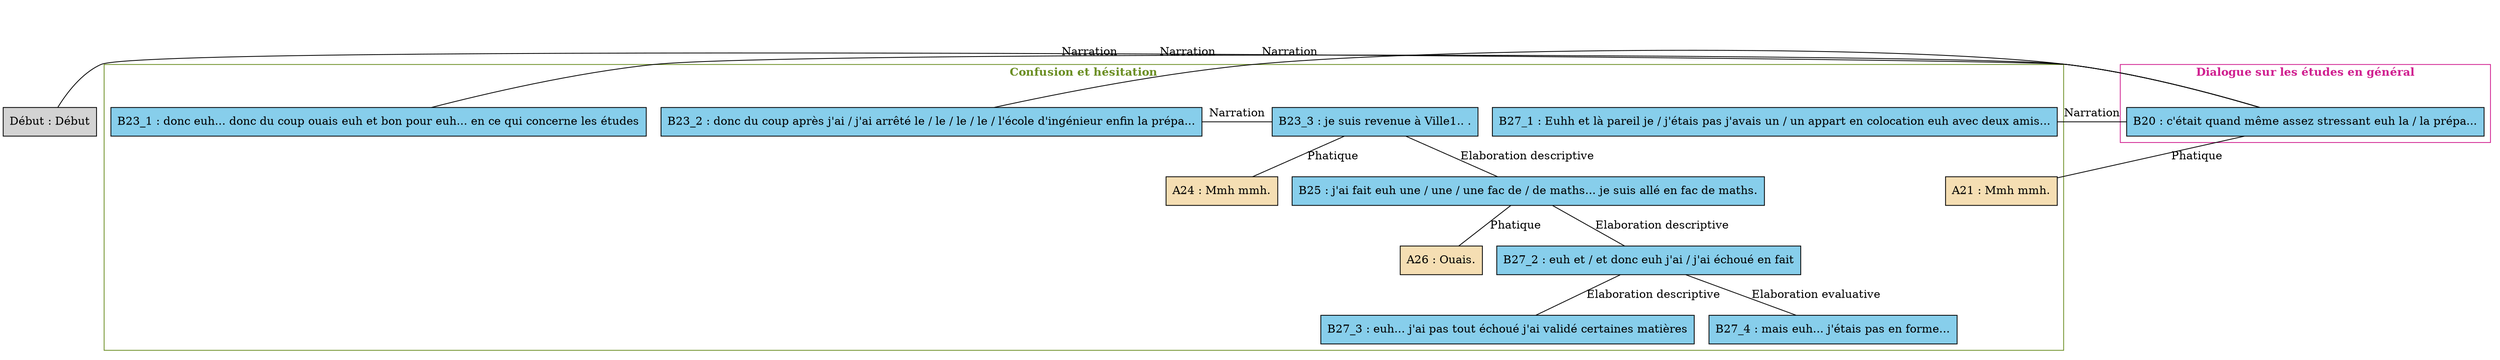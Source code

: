 digraph "Nord_-_E14" {
	node [shape=box style=filled]
	newrank=true
	zero [style=invis]
	"Début" [label="Début : Début"]
	B20 [label="B20 : c'était quand même assez stressant euh la / la prépa..." fillcolor=skyblue]
	A21 [label="A21 : Mmh mmh." fillcolor=wheat]
	B23_1 [label="B23_1 : donc euh... donc du coup ouais euh et bon pour euh... en ce qui concerne les études" fillcolor=skyblue]
	B23_2 [label="B23_2 : donc du coup après j'ai / j'ai arrêté le / le / le / le / l'école d'ingénieur enfin la prépa..." fillcolor=skyblue]
	B23_3 [label="B23_3 : je suis revenue à Ville1.. ." fillcolor=skyblue]
	A24 [label="A24 : Mmh mmh." fillcolor=wheat]
	B25 [label="B25 : j'ai fait euh une / une / une fac de / de maths... je suis allé en fac de maths." fillcolor=skyblue]
	A26 [label="A26 : Ouais." fillcolor=wheat]
	B27_1 [label="B27_1 : Euhh et là pareil je / j'étais pas j'avais un / un appart en colocation euh avec deux amis..." fillcolor=skyblue]
	B27_2 [label="B27_2 : euh et / et donc euh j'ai / j'ai échoué en fait" fillcolor=skyblue]
	B27_3 [label="B27_3 : euh... j'ai pas tout échoué j'ai validé certaines matières" fillcolor=skyblue]
	B27_4 [label="B27_4 : mais euh... j'étais pas en forme..." fillcolor=skyblue]
	zero -> "Début" [label="" style=invis]
	B20 -> A21 [label=Phatique dir=none weight=2]
	zero -> B23_1 [style=invis weight=1]
	B20 -> B23_1 [label=Narration constraint=false dir=none]
	zero -> B23_2 [style=invis weight=1]
	B20 -> B23_2 [label=Narration constraint=false dir=none]
	zero -> B23_3 [style=invis weight=1]
	B23_2 -> B23_3 [label=Narration constraint=false dir=none]
	B23_3 -> A24 [label=Phatique dir=none weight=2]
	B23_3 -> B25 [label="Elaboration descriptive" dir=none weight=2]
	B25 -> A26 [label=Phatique dir=none weight=2]
	zero -> B27_1 [style=invis weight=1]
	B20 -> B27_1 [label=Narration constraint=false dir=none]
	B25 -> B27_2 [label="Elaboration descriptive" dir=none weight=2]
	B27_2 -> B27_3 [label="Elaboration descriptive" dir=none weight=2]
	B27_2 -> B27_4 [label="Elaboration evaluative" dir=none weight=2]
	zero -> B20 [style=invis weight=1]
	"Début" -> B20 [label=Narration constraint=false dir=none]
	subgraph cluster_0 {
		label=<<B>Dialogue sur les études en général</B>>
		color=violetred
		fontcolor=violetred
		B20
	}
	subgraph cluster_1 {
		label=<<B>Confusion et hésitation</B>>
		color=olivedrab
		fontcolor=olivedrab
		A21
		B23_1
		B23_2
		B23_3
		A24
		B25
		A26
		B27_1
		B27_2
		B27_3
		B27_4
	}
}
